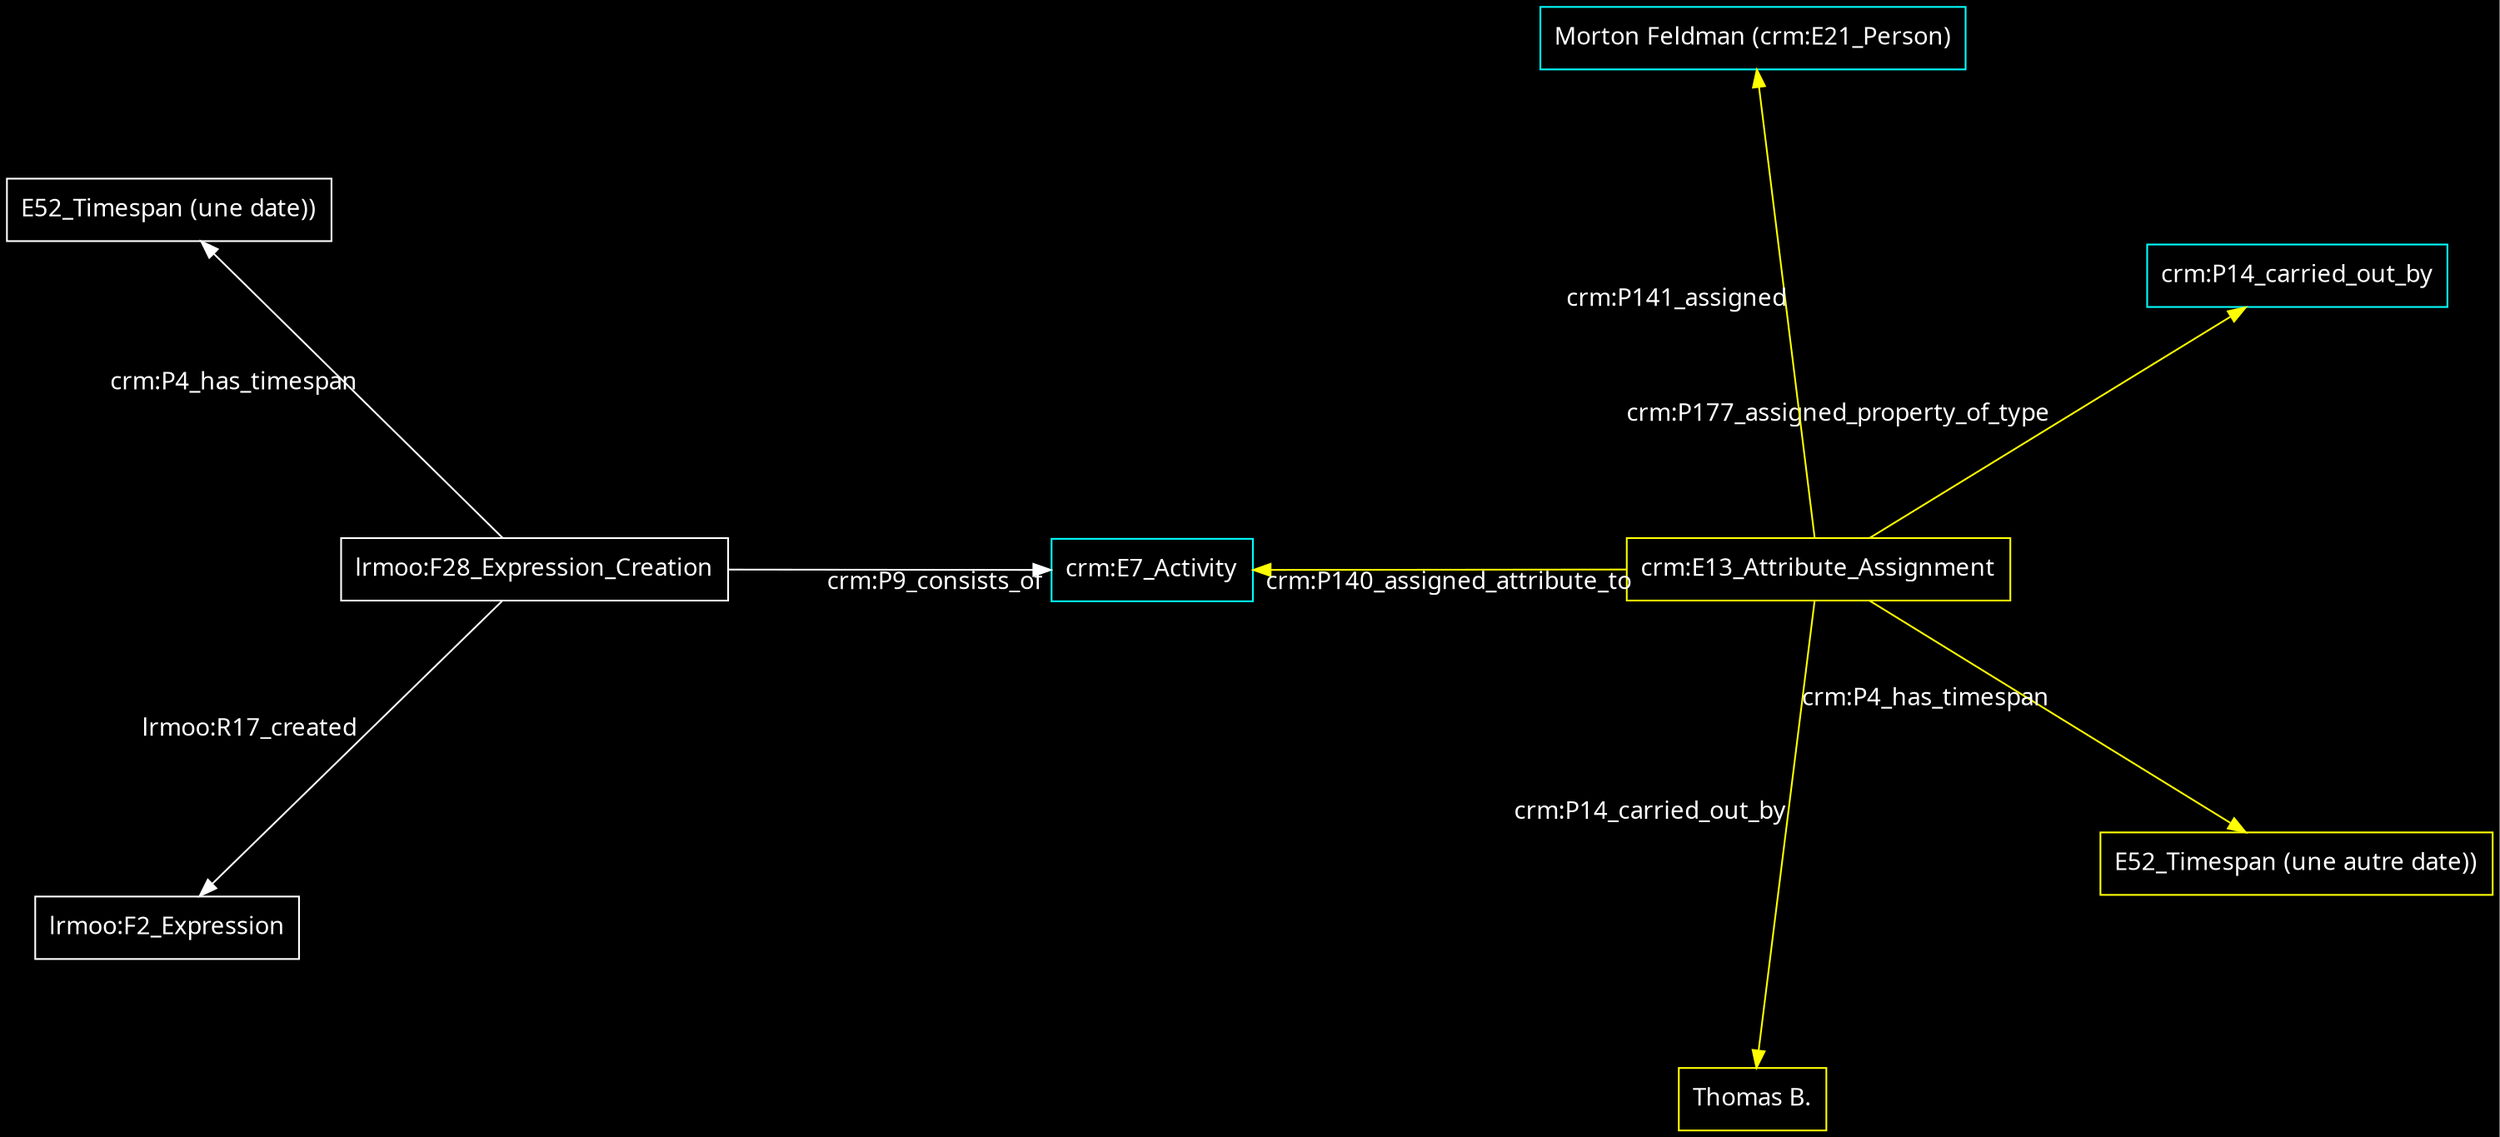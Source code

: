 digraph {
    graph [bgcolor=black]
    rankdir=LR
    node [color=white,fontcolor=white,fontname="American Typewriter",shape=box]
    edge [color=white,fontcolor=white,fontname="American Typewriter"]
    

    layout=sfdp
"lrmoo:F28_Expression_Creation" -> "crm:E7_Activity" [label="crm:P9_consists_of"]
"lrmoo:F28_Expression_Creation" -> "lrmoo:F2_Expression" [label="lrmoo:R17_created"]
"lrmoo:F28_Expression_Creation" -> "E52_Timespan (une date))" [label="crm:P4_has_timespan"]
"crm:E13_Attribute_Assignment" -> "crm:E7_Activity" [label="crm:P140_assigned_attribute_to",color=yellow]
"crm:E13_Attribute_Assignment" -> "crm:P14_carried_out_by" [label="crm:P177_assigned_property_of_type",color=yellow]
"crm:E13_Attribute_Assignment" -> "Morton Feldman (crm:E21_Person)" [label="crm:P141_assigned",color=yellow]
"crm:E13_Attribute_Assignment" -> "Thomas B." [label="crm:P14_carried_out_by",color=yellow]
"crm:E13_Attribute_Assignment" -> "E52_Timespan (une autre date))" [label="crm:P4_has_timespan",color=yellow]

"Morton Feldman (crm:E21_Person)" [color=cyan]
"crm:E7_Activity" [color=cyan]

"crm:E13_Attribute_Assignment" [color=yellow]
"E52_Timespan (une autre date))" [color=yellow]
"crm:P14_carried_out_by" [color=cyan]
"Thomas B." [color=yellow]
}
